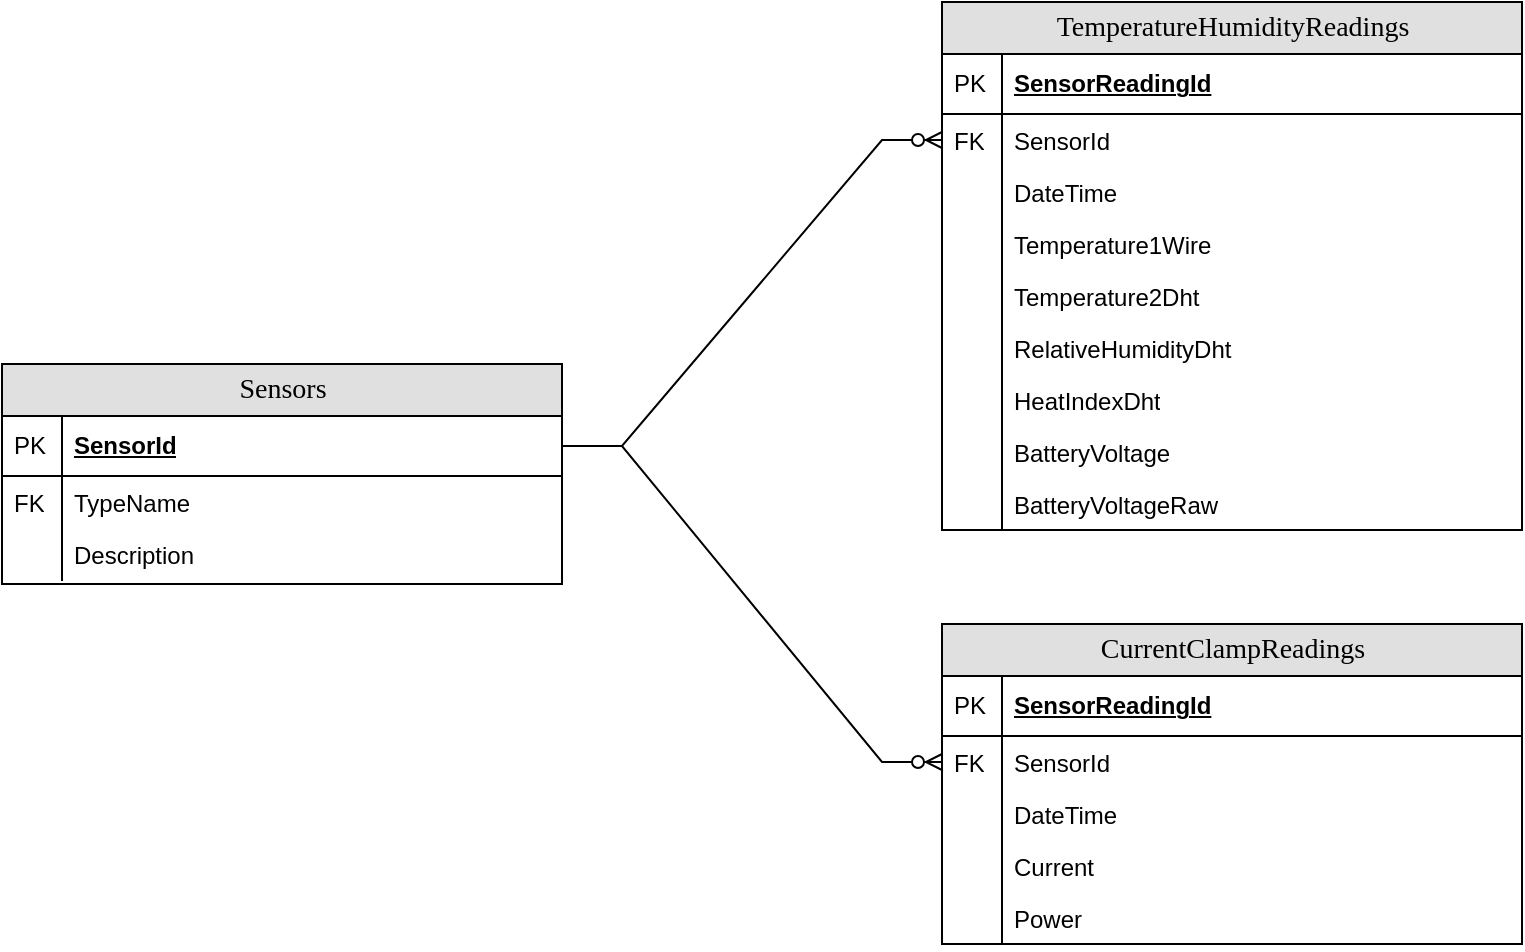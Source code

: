 <mxfile version="20.5.3" type="device"><diagram name="Page-1" id="e56a1550-8fbb-45ad-956c-1786394a9013"><mxGraphModel dx="1550" dy="835" grid="1" gridSize="10" guides="1" tooltips="1" connect="1" arrows="1" fold="1" page="1" pageScale="1" pageWidth="1169" pageHeight="827" background="none" math="0" shadow="0"><root><mxCell id="0"/><mxCell id="1" parent="0"/><mxCell id="-Um_aRj1bhOv0quMBe1G-39" value="Sensors" style="swimlane;html=1;fontStyle=0;childLayout=stackLayout;horizontal=1;startSize=26;fillColor=#e0e0e0;horizontalStack=0;resizeParent=1;resizeLast=0;collapsible=1;marginBottom=0;swimlaneFillColor=#ffffff;align=center;rounded=0;shadow=0;comic=0;labelBackgroundColor=none;strokeWidth=1;fontFamily=Verdana;fontSize=14" parent="1" vertex="1"><mxGeometry x="230" y="280" width="280" height="110" as="geometry"/></mxCell><mxCell id="-Um_aRj1bhOv0quMBe1G-40" value="SensorId" style="shape=partialRectangle;top=0;left=0;right=0;bottom=1;html=1;align=left;verticalAlign=middle;fillColor=none;spacingLeft=34;spacingRight=4;whiteSpace=wrap;overflow=hidden;rotatable=0;points=[[0,0.5],[1,0.5]];portConstraint=eastwest;dropTarget=0;fontStyle=5;" parent="-Um_aRj1bhOv0quMBe1G-39" vertex="1"><mxGeometry y="26" width="280" height="30" as="geometry"/></mxCell><mxCell id="-Um_aRj1bhOv0quMBe1G-41" value="PK" style="shape=partialRectangle;top=0;left=0;bottom=0;html=1;fillColor=none;align=left;verticalAlign=middle;spacingLeft=4;spacingRight=4;whiteSpace=wrap;overflow=hidden;rotatable=0;points=[];portConstraint=eastwest;part=1;" parent="-Um_aRj1bhOv0quMBe1G-40" vertex="1" connectable="0"><mxGeometry width="30" height="30" as="geometry"/></mxCell><mxCell id="-Um_aRj1bhOv0quMBe1G-42" value="TypeName" style="shape=partialRectangle;top=0;left=0;right=0;bottom=0;html=1;align=left;verticalAlign=top;fillColor=none;spacingLeft=34;spacingRight=4;whiteSpace=wrap;overflow=hidden;rotatable=0;points=[[0,0.5],[1,0.5]];portConstraint=eastwest;dropTarget=0;" parent="-Um_aRj1bhOv0quMBe1G-39" vertex="1"><mxGeometry y="56" width="280" height="26" as="geometry"/></mxCell><mxCell id="-Um_aRj1bhOv0quMBe1G-43" value="FK" style="shape=partialRectangle;top=0;left=0;bottom=0;html=1;fillColor=none;align=left;verticalAlign=top;spacingLeft=4;spacingRight=4;whiteSpace=wrap;overflow=hidden;rotatable=0;points=[];portConstraint=eastwest;part=1;" parent="-Um_aRj1bhOv0quMBe1G-42" vertex="1" connectable="0"><mxGeometry width="30" height="26" as="geometry"/></mxCell><mxCell id="-Um_aRj1bhOv0quMBe1G-44" value="Description" style="shape=partialRectangle;top=0;left=0;right=0;bottom=0;html=1;align=left;verticalAlign=top;fillColor=none;spacingLeft=34;spacingRight=4;whiteSpace=wrap;overflow=hidden;rotatable=0;points=[[0,0.5],[1,0.5]];portConstraint=eastwest;dropTarget=0;" parent="-Um_aRj1bhOv0quMBe1G-39" vertex="1"><mxGeometry y="82" width="280" height="26" as="geometry"/></mxCell><mxCell id="-Um_aRj1bhOv0quMBe1G-45" value="" style="shape=partialRectangle;top=0;left=0;bottom=0;html=1;fillColor=none;align=left;verticalAlign=top;spacingLeft=4;spacingRight=4;whiteSpace=wrap;overflow=hidden;rotatable=0;points=[];portConstraint=eastwest;part=1;" parent="-Um_aRj1bhOv0quMBe1G-44" vertex="1" connectable="0"><mxGeometry width="30" height="26" as="geometry"/></mxCell><mxCell id="-Um_aRj1bhOv0quMBe1G-50" value="TemperatureHumidityReadings" style="swimlane;html=1;fontStyle=0;childLayout=stackLayout;horizontal=1;startSize=26;fillColor=#e0e0e0;horizontalStack=0;resizeParent=1;resizeLast=0;collapsible=1;marginBottom=0;swimlaneFillColor=#ffffff;align=center;rounded=0;shadow=0;comic=0;labelBackgroundColor=none;strokeWidth=1;fontFamily=Verdana;fontSize=14" parent="1" vertex="1"><mxGeometry x="700" y="99" width="290" height="264" as="geometry"/></mxCell><mxCell id="-Um_aRj1bhOv0quMBe1G-51" value="SensorReadingId" style="shape=partialRectangle;top=0;left=0;right=0;bottom=1;html=1;align=left;verticalAlign=middle;fillColor=none;spacingLeft=34;spacingRight=4;whiteSpace=wrap;overflow=hidden;rotatable=0;points=[[0,0.5],[1,0.5]];portConstraint=eastwest;dropTarget=0;fontStyle=5;" parent="-Um_aRj1bhOv0quMBe1G-50" vertex="1"><mxGeometry y="26" width="290" height="30" as="geometry"/></mxCell><mxCell id="-Um_aRj1bhOv0quMBe1G-52" value="PK" style="shape=partialRectangle;top=0;left=0;bottom=0;html=1;fillColor=none;align=left;verticalAlign=middle;spacingLeft=4;spacingRight=4;whiteSpace=wrap;overflow=hidden;rotatable=0;points=[];portConstraint=eastwest;part=1;" parent="-Um_aRj1bhOv0quMBe1G-51" vertex="1" connectable="0"><mxGeometry width="30" height="30" as="geometry"/></mxCell><mxCell id="-Um_aRj1bhOv0quMBe1G-53" value="SensorId" style="shape=partialRectangle;top=0;left=0;right=0;bottom=0;html=1;align=left;verticalAlign=top;fillColor=none;spacingLeft=34;spacingRight=4;whiteSpace=wrap;overflow=hidden;rotatable=0;points=[[0,0.5],[1,0.5]];portConstraint=eastwest;dropTarget=0;" parent="-Um_aRj1bhOv0quMBe1G-50" vertex="1"><mxGeometry y="56" width="290" height="26" as="geometry"/></mxCell><mxCell id="-Um_aRj1bhOv0quMBe1G-54" value="FK" style="shape=partialRectangle;top=0;left=0;bottom=0;html=1;fillColor=none;align=left;verticalAlign=top;spacingLeft=4;spacingRight=4;whiteSpace=wrap;overflow=hidden;rotatable=0;points=[];portConstraint=eastwest;part=1;" parent="-Um_aRj1bhOv0quMBe1G-53" vertex="1" connectable="0"><mxGeometry width="30" height="26" as="geometry"/></mxCell><mxCell id="-Um_aRj1bhOv0quMBe1G-55" value="DateTime" style="shape=partialRectangle;top=0;left=0;right=0;bottom=0;html=1;align=left;verticalAlign=top;fillColor=none;spacingLeft=34;spacingRight=4;whiteSpace=wrap;overflow=hidden;rotatable=0;points=[[0,0.5],[1,0.5]];portConstraint=eastwest;dropTarget=0;" parent="-Um_aRj1bhOv0quMBe1G-50" vertex="1"><mxGeometry y="82" width="290" height="26" as="geometry"/></mxCell><mxCell id="-Um_aRj1bhOv0quMBe1G-56" value="" style="shape=partialRectangle;top=0;left=0;bottom=0;html=1;fillColor=none;align=left;verticalAlign=top;spacingLeft=4;spacingRight=4;whiteSpace=wrap;overflow=hidden;rotatable=0;points=[];portConstraint=eastwest;part=1;" parent="-Um_aRj1bhOv0quMBe1G-55" vertex="1" connectable="0"><mxGeometry width="30" height="26" as="geometry"/></mxCell><mxCell id="-Um_aRj1bhOv0quMBe1G-57" value="Temperature1Wire" style="shape=partialRectangle;top=0;left=0;right=0;bottom=0;html=1;align=left;verticalAlign=top;fillColor=none;spacingLeft=34;spacingRight=4;whiteSpace=wrap;overflow=hidden;rotatable=0;points=[[0,0.5],[1,0.5]];portConstraint=eastwest;dropTarget=0;" parent="-Um_aRj1bhOv0quMBe1G-50" vertex="1"><mxGeometry y="108" width="290" height="26" as="geometry"/></mxCell><mxCell id="-Um_aRj1bhOv0quMBe1G-58" value="" style="shape=partialRectangle;top=0;left=0;bottom=0;html=1;fillColor=none;align=left;verticalAlign=top;spacingLeft=4;spacingRight=4;whiteSpace=wrap;overflow=hidden;rotatable=0;points=[];portConstraint=eastwest;part=1;" parent="-Um_aRj1bhOv0quMBe1G-57" vertex="1" connectable="0"><mxGeometry width="30" height="26" as="geometry"/></mxCell><mxCell id="-Um_aRj1bhOv0quMBe1G-59" value="Temperature2Dht" style="shape=partialRectangle;top=0;left=0;right=0;bottom=0;html=1;align=left;verticalAlign=top;fillColor=none;spacingLeft=34;spacingRight=4;whiteSpace=wrap;overflow=hidden;rotatable=0;points=[[0,0.5],[1,0.5]];portConstraint=eastwest;dropTarget=0;" parent="-Um_aRj1bhOv0quMBe1G-50" vertex="1"><mxGeometry y="134" width="290" height="26" as="geometry"/></mxCell><mxCell id="-Um_aRj1bhOv0quMBe1G-60" value="" style="shape=partialRectangle;top=0;left=0;bottom=0;html=1;fillColor=none;align=left;verticalAlign=top;spacingLeft=4;spacingRight=4;whiteSpace=wrap;overflow=hidden;rotatable=0;points=[];portConstraint=eastwest;part=1;" parent="-Um_aRj1bhOv0quMBe1G-59" vertex="1" connectable="0"><mxGeometry width="30" height="26" as="geometry"/></mxCell><mxCell id="-Um_aRj1bhOv0quMBe1G-61" value="RelativeHumidityDht" style="shape=partialRectangle;top=0;left=0;right=0;bottom=0;html=1;align=left;verticalAlign=top;fillColor=none;spacingLeft=34;spacingRight=4;whiteSpace=wrap;overflow=hidden;rotatable=0;points=[[0,0.5],[1,0.5]];portConstraint=eastwest;dropTarget=0;" parent="-Um_aRj1bhOv0quMBe1G-50" vertex="1"><mxGeometry y="160" width="290" height="26" as="geometry"/></mxCell><mxCell id="-Um_aRj1bhOv0quMBe1G-62" value="" style="shape=partialRectangle;top=0;left=0;bottom=0;html=1;fillColor=none;align=left;verticalAlign=top;spacingLeft=4;spacingRight=4;whiteSpace=wrap;overflow=hidden;rotatable=0;points=[];portConstraint=eastwest;part=1;" parent="-Um_aRj1bhOv0quMBe1G-61" vertex="1" connectable="0"><mxGeometry width="30" height="26" as="geometry"/></mxCell><mxCell id="-Um_aRj1bhOv0quMBe1G-63" value="HeatIndexDht" style="shape=partialRectangle;top=0;left=0;right=0;bottom=0;html=1;align=left;verticalAlign=top;fillColor=none;spacingLeft=34;spacingRight=4;whiteSpace=wrap;overflow=hidden;rotatable=0;points=[[0,0.5],[1,0.5]];portConstraint=eastwest;dropTarget=0;" parent="-Um_aRj1bhOv0quMBe1G-50" vertex="1"><mxGeometry y="186" width="290" height="26" as="geometry"/></mxCell><mxCell id="-Um_aRj1bhOv0quMBe1G-64" value="" style="shape=partialRectangle;top=0;left=0;bottom=0;html=1;fillColor=none;align=left;verticalAlign=top;spacingLeft=4;spacingRight=4;whiteSpace=wrap;overflow=hidden;rotatable=0;points=[];portConstraint=eastwest;part=1;" parent="-Um_aRj1bhOv0quMBe1G-63" vertex="1" connectable="0"><mxGeometry width="30" height="26" as="geometry"/></mxCell><mxCell id="-Um_aRj1bhOv0quMBe1G-65" value="BatteryVoltage" style="shape=partialRectangle;top=0;left=0;right=0;bottom=0;html=1;align=left;verticalAlign=top;fillColor=none;spacingLeft=34;spacingRight=4;whiteSpace=wrap;overflow=hidden;rotatable=0;points=[[0,0.5],[1,0.5]];portConstraint=eastwest;dropTarget=0;" parent="-Um_aRj1bhOv0quMBe1G-50" vertex="1"><mxGeometry y="212" width="290" height="26" as="geometry"/></mxCell><mxCell id="-Um_aRj1bhOv0quMBe1G-66" value="" style="shape=partialRectangle;top=0;left=0;bottom=0;html=1;fillColor=none;align=left;verticalAlign=top;spacingLeft=4;spacingRight=4;whiteSpace=wrap;overflow=hidden;rotatable=0;points=[];portConstraint=eastwest;part=1;" parent="-Um_aRj1bhOv0quMBe1G-65" vertex="1" connectable="0"><mxGeometry width="30" height="26" as="geometry"/></mxCell><mxCell id="-Um_aRj1bhOv0quMBe1G-67" value="BatteryVoltageRaw" style="shape=partialRectangle;top=0;left=0;right=0;bottom=0;html=1;align=left;verticalAlign=top;fillColor=none;spacingLeft=34;spacingRight=4;whiteSpace=wrap;overflow=hidden;rotatable=0;points=[[0,0.5],[1,0.5]];portConstraint=eastwest;dropTarget=0;" parent="-Um_aRj1bhOv0quMBe1G-50" vertex="1"><mxGeometry y="238" width="290" height="26" as="geometry"/></mxCell><mxCell id="-Um_aRj1bhOv0quMBe1G-68" value="" style="shape=partialRectangle;top=0;left=0;bottom=0;html=1;fillColor=none;align=left;verticalAlign=top;spacingLeft=4;spacingRight=4;whiteSpace=wrap;overflow=hidden;rotatable=0;points=[];portConstraint=eastwest;part=1;" parent="-Um_aRj1bhOv0quMBe1G-67" vertex="1" connectable="0"><mxGeometry width="30" height="26" as="geometry"/></mxCell><mxCell id="-Um_aRj1bhOv0quMBe1G-76" value="CurrentClampReadings" style="swimlane;html=1;fontStyle=0;childLayout=stackLayout;horizontal=1;startSize=26;fillColor=#e0e0e0;horizontalStack=0;resizeParent=1;resizeLast=0;collapsible=1;marginBottom=0;swimlaneFillColor=#ffffff;align=center;rounded=0;shadow=0;comic=0;labelBackgroundColor=none;strokeWidth=1;fontFamily=Verdana;fontSize=14" parent="1" vertex="1"><mxGeometry x="700" y="410" width="290" height="160" as="geometry"/></mxCell><mxCell id="-Um_aRj1bhOv0quMBe1G-77" value="SensorReadingId" style="shape=partialRectangle;top=0;left=0;right=0;bottom=1;html=1;align=left;verticalAlign=middle;fillColor=none;spacingLeft=34;spacingRight=4;whiteSpace=wrap;overflow=hidden;rotatable=0;points=[[0,0.5],[1,0.5]];portConstraint=eastwest;dropTarget=0;fontStyle=5;" parent="-Um_aRj1bhOv0quMBe1G-76" vertex="1"><mxGeometry y="26" width="290" height="30" as="geometry"/></mxCell><mxCell id="-Um_aRj1bhOv0quMBe1G-78" value="PK" style="shape=partialRectangle;top=0;left=0;bottom=0;html=1;fillColor=none;align=left;verticalAlign=middle;spacingLeft=4;spacingRight=4;whiteSpace=wrap;overflow=hidden;rotatable=0;points=[];portConstraint=eastwest;part=1;" parent="-Um_aRj1bhOv0quMBe1G-77" vertex="1" connectable="0"><mxGeometry width="30" height="30" as="geometry"/></mxCell><mxCell id="-Um_aRj1bhOv0quMBe1G-79" value="SensorId" style="shape=partialRectangle;top=0;left=0;right=0;bottom=0;html=1;align=left;verticalAlign=top;fillColor=none;spacingLeft=34;spacingRight=4;whiteSpace=wrap;overflow=hidden;rotatable=0;points=[[0,0.5],[1,0.5]];portConstraint=eastwest;dropTarget=0;" parent="-Um_aRj1bhOv0quMBe1G-76" vertex="1"><mxGeometry y="56" width="290" height="26" as="geometry"/></mxCell><mxCell id="-Um_aRj1bhOv0quMBe1G-80" value="FK" style="shape=partialRectangle;top=0;left=0;bottom=0;html=1;fillColor=none;align=left;verticalAlign=top;spacingLeft=4;spacingRight=4;whiteSpace=wrap;overflow=hidden;rotatable=0;points=[];portConstraint=eastwest;part=1;" parent="-Um_aRj1bhOv0quMBe1G-79" vertex="1" connectable="0"><mxGeometry width="30" height="26" as="geometry"/></mxCell><mxCell id="-Um_aRj1bhOv0quMBe1G-81" value="DateTime" style="shape=partialRectangle;top=0;left=0;right=0;bottom=0;html=1;align=left;verticalAlign=top;fillColor=none;spacingLeft=34;spacingRight=4;whiteSpace=wrap;overflow=hidden;rotatable=0;points=[[0,0.5],[1,0.5]];portConstraint=eastwest;dropTarget=0;" parent="-Um_aRj1bhOv0quMBe1G-76" vertex="1"><mxGeometry y="82" width="290" height="26" as="geometry"/></mxCell><mxCell id="-Um_aRj1bhOv0quMBe1G-82" value="" style="shape=partialRectangle;top=0;left=0;bottom=0;html=1;fillColor=none;align=left;verticalAlign=top;spacingLeft=4;spacingRight=4;whiteSpace=wrap;overflow=hidden;rotatable=0;points=[];portConstraint=eastwest;part=1;" parent="-Um_aRj1bhOv0quMBe1G-81" vertex="1" connectable="0"><mxGeometry width="30" height="26" as="geometry"/></mxCell><mxCell id="-Um_aRj1bhOv0quMBe1G-89" value="Current" style="shape=partialRectangle;top=0;left=0;right=0;bottom=0;html=1;align=left;verticalAlign=top;fillColor=none;spacingLeft=34;spacingRight=4;whiteSpace=wrap;overflow=hidden;rotatable=0;points=[[0,0.5],[1,0.5]];portConstraint=eastwest;dropTarget=0;" parent="-Um_aRj1bhOv0quMBe1G-76" vertex="1"><mxGeometry y="108" width="290" height="26" as="geometry"/></mxCell><mxCell id="-Um_aRj1bhOv0quMBe1G-90" value="" style="shape=partialRectangle;top=0;left=0;bottom=0;html=1;fillColor=none;align=left;verticalAlign=top;spacingLeft=4;spacingRight=4;whiteSpace=wrap;overflow=hidden;rotatable=0;points=[];portConstraint=eastwest;part=1;" parent="-Um_aRj1bhOv0quMBe1G-89" vertex="1" connectable="0"><mxGeometry width="30" height="26" as="geometry"/></mxCell><mxCell id="-Um_aRj1bhOv0quMBe1G-93" value="Power" style="shape=partialRectangle;top=0;left=0;right=0;bottom=0;html=1;align=left;verticalAlign=top;fillColor=none;spacingLeft=34;spacingRight=4;whiteSpace=wrap;overflow=hidden;rotatable=0;points=[[0,0.5],[1,0.5]];portConstraint=eastwest;dropTarget=0;" parent="-Um_aRj1bhOv0quMBe1G-76" vertex="1"><mxGeometry y="134" width="290" height="26" as="geometry"/></mxCell><mxCell id="-Um_aRj1bhOv0quMBe1G-94" value="" style="shape=partialRectangle;top=0;left=0;bottom=0;html=1;fillColor=none;align=left;verticalAlign=top;spacingLeft=4;spacingRight=4;whiteSpace=wrap;overflow=hidden;rotatable=0;points=[];portConstraint=eastwest;part=1;" parent="-Um_aRj1bhOv0quMBe1G-93" vertex="1" connectable="0"><mxGeometry width="30" height="26" as="geometry"/></mxCell><mxCell id="-Um_aRj1bhOv0quMBe1G-98" value="" style="edgeStyle=entityRelationEdgeStyle;fontSize=12;html=1;endArrow=ERzeroToMany;endFill=1;rounded=0;exitX=1;exitY=0.5;exitDx=0;exitDy=0;entryX=0;entryY=0.5;entryDx=0;entryDy=0;" parent="1" source="-Um_aRj1bhOv0quMBe1G-40" target="-Um_aRj1bhOv0quMBe1G-53" edge="1"><mxGeometry width="100" height="100" relative="1" as="geometry"><mxPoint x="640" y="272" as="sourcePoint"/><mxPoint x="730" y="132" as="targetPoint"/></mxGeometry></mxCell><mxCell id="-Um_aRj1bhOv0quMBe1G-99" value="" style="edgeStyle=entityRelationEdgeStyle;fontSize=12;html=1;endArrow=ERzeroToMany;endFill=1;rounded=0;entryX=0;entryY=0.5;entryDx=0;entryDy=0;" parent="1" source="-Um_aRj1bhOv0quMBe1G-40" target="-Um_aRj1bhOv0quMBe1G-79" edge="1"><mxGeometry width="100" height="100" relative="1" as="geometry"><mxPoint x="580" y="371" as="sourcePoint"/><mxPoint x="740" y="200" as="targetPoint"/></mxGeometry></mxCell></root></mxGraphModel></diagram></mxfile>